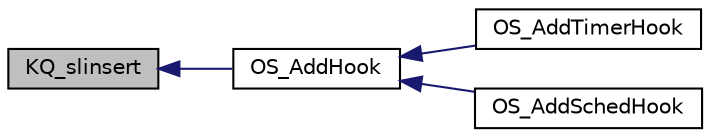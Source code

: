 digraph "KQ_slinsert"
{
  edge [fontname="Helvetica",fontsize="10",labelfontname="Helvetica",labelfontsize="10"];
  node [fontname="Helvetica",fontsize="10",shape=record];
  rankdir="LR";
  Node1 [label="KQ_slinsert",height=0.2,width=0.4,color="black", fillcolor="grey75", style="filled" fontcolor="black"];
  Node1 -> Node2 [dir="back",color="midnightblue",fontsize="10",style="solid",fontname="Helvetica"];
  Node2 [label="OS_AddHook",height=0.2,width=0.4,color="black", fillcolor="white", style="filled",URL="$group__pico.html#ga5cc2f718c7a6e54f7f8b4595e05ff01f"];
  Node2 -> Node3 [dir="back",color="midnightblue",fontsize="10",style="solid",fontname="Helvetica"];
  Node3 [label="OS_AddTimerHook",height=0.2,width=0.4,color="black", fillcolor="white", style="filled",URL="$group__pico.html#ga47be7e11051af92e58d07bdbc259ddd1"];
  Node2 -> Node4 [dir="back",color="midnightblue",fontsize="10",style="solid",fontname="Helvetica"];
  Node4 [label="OS_AddSchedHook",height=0.2,width=0.4,color="black", fillcolor="white", style="filled",URL="$group__pico.html#gafee7ab5a19227f83bf621d4714325bd2"];
}
